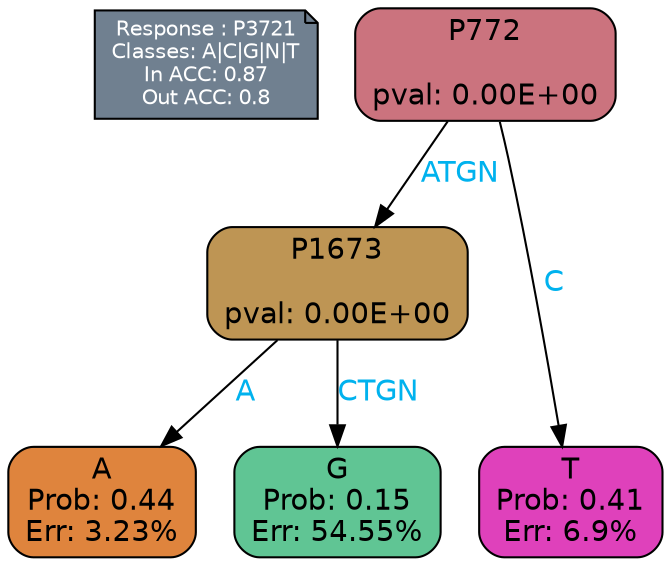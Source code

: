 digraph Tree {
node [shape=box, style="filled, rounded", color="black", fontname=helvetica] ;
graph [ranksep=equally, splines=polylines, bgcolor=transparent, dpi=600] ;
edge [fontname=helvetica] ;
LEGEND [label="Response : P3721
Classes: A|C|G|N|T
In ACC: 0.87
Out ACC: 0.8
",shape=note,align=left,style=filled,fillcolor="slategray",fontcolor="white",fontsize=10];1 [label="P772

pval: 0.00E+00", fillcolor="#cb737e"] ;
2 [label="P1673

pval: 0.00E+00", fillcolor="#be9554"] ;
3 [label="A
Prob: 0.44
Err: 3.23%", fillcolor="#df843d"] ;
4 [label="G
Prob: 0.15
Err: 54.55%", fillcolor="#60c594"] ;
5 [label="T
Prob: 0.41
Err: 6.9%", fillcolor="#df41bb"] ;
1 -> 2 [label="ATGN",fontcolor=deepskyblue2] ;
1 -> 5 [label="C",fontcolor=deepskyblue2] ;
2 -> 3 [label="A",fontcolor=deepskyblue2] ;
2 -> 4 [label="CTGN",fontcolor=deepskyblue2] ;
{rank = same; 3;4;5;}{rank = same; LEGEND;1;}}